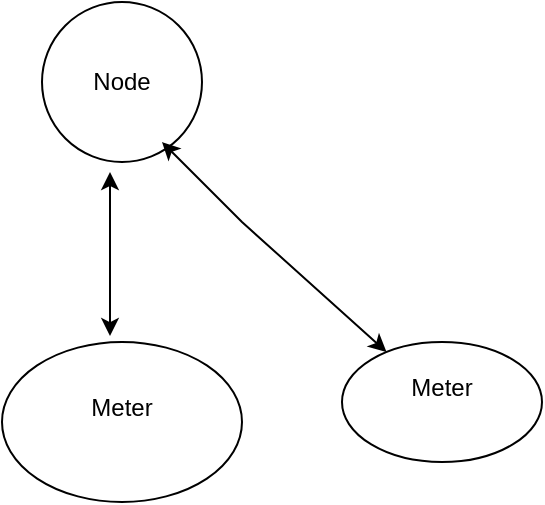 <mxfile version="22.0.8" type="github">
  <diagram name="Page-1" id="ndvpF3qMSlvDqB6ifJz7">
    <mxGraphModel dx="1050" dy="558" grid="1" gridSize="10" guides="1" tooltips="1" connect="1" arrows="1" fold="1" page="1" pageScale="1" pageWidth="850" pageHeight="1100" math="0" shadow="0">
      <root>
        <mxCell id="0" />
        <mxCell id="1" parent="0" />
        <mxCell id="GUuomIrtt9QXx2b2EBxl-1" value="&lt;div&gt;Meter&lt;/div&gt;&lt;div&gt;&lt;br&gt;&lt;/div&gt;" style="ellipse;whiteSpace=wrap;html=1;" vertex="1" parent="1">
          <mxGeometry x="170" y="320" width="120" height="80" as="geometry" />
        </mxCell>
        <mxCell id="GUuomIrtt9QXx2b2EBxl-2" value="Node" style="ellipse;whiteSpace=wrap;html=1;aspect=fixed;" vertex="1" parent="1">
          <mxGeometry x="190" y="150" width="80" height="80" as="geometry" />
        </mxCell>
        <mxCell id="GUuomIrtt9QXx2b2EBxl-3" value="" style="endArrow=classic;startArrow=classic;html=1;rounded=0;exitX=0.45;exitY=-0.037;exitDx=0;exitDy=0;exitPerimeter=0;entryX=0.425;entryY=1.063;entryDx=0;entryDy=0;entryPerimeter=0;" edge="1" parent="1" source="GUuomIrtt9QXx2b2EBxl-1" target="GUuomIrtt9QXx2b2EBxl-2">
          <mxGeometry width="50" height="50" relative="1" as="geometry">
            <mxPoint x="190" y="280" as="sourcePoint" />
            <mxPoint x="240" y="230" as="targetPoint" />
          </mxGeometry>
        </mxCell>
        <mxCell id="GUuomIrtt9QXx2b2EBxl-4" value="&lt;div&gt;Meter&lt;/div&gt;&lt;div&gt;&lt;br&gt;&lt;/div&gt;" style="ellipse;whiteSpace=wrap;html=1;" vertex="1" parent="1">
          <mxGeometry x="340" y="320" width="100" height="60" as="geometry" />
        </mxCell>
        <mxCell id="GUuomIrtt9QXx2b2EBxl-5" value="" style="endArrow=classic;startArrow=classic;html=1;rounded=0;" edge="1" parent="1" source="GUuomIrtt9QXx2b2EBxl-4">
          <mxGeometry width="50" height="50" relative="1" as="geometry">
            <mxPoint x="234" y="327" as="sourcePoint" />
            <mxPoint x="250" y="220" as="targetPoint" />
            <Array as="points">
              <mxPoint x="290" y="260" />
            </Array>
          </mxGeometry>
        </mxCell>
      </root>
    </mxGraphModel>
  </diagram>
</mxfile>
